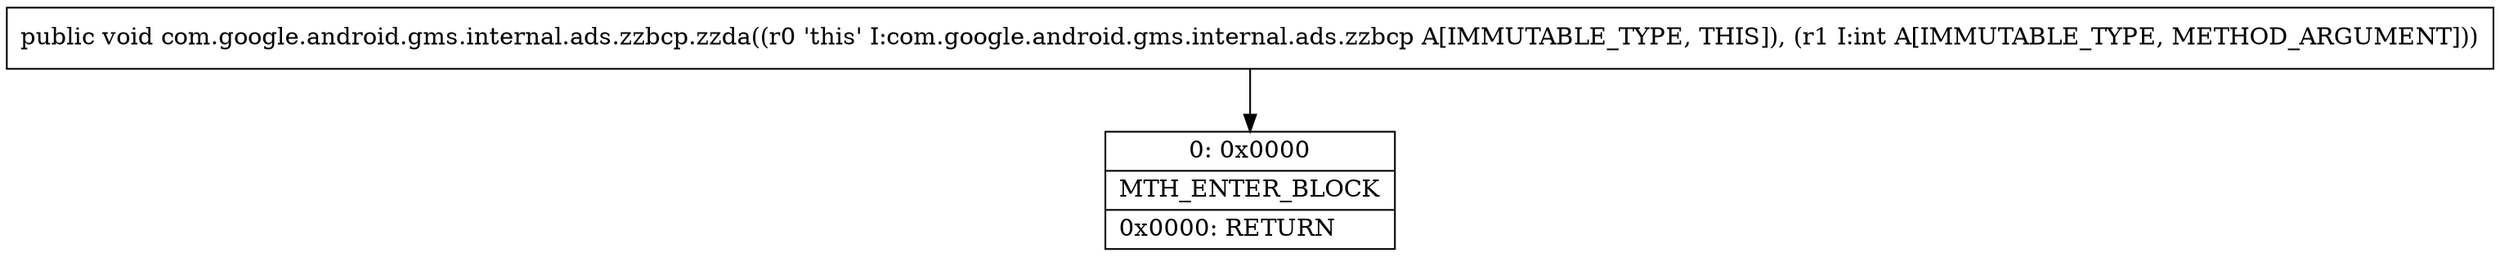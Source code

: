 digraph "CFG forcom.google.android.gms.internal.ads.zzbcp.zzda(I)V" {
Node_0 [shape=record,label="{0\:\ 0x0000|MTH_ENTER_BLOCK\l|0x0000: RETURN   \l}"];
MethodNode[shape=record,label="{public void com.google.android.gms.internal.ads.zzbcp.zzda((r0 'this' I:com.google.android.gms.internal.ads.zzbcp A[IMMUTABLE_TYPE, THIS]), (r1 I:int A[IMMUTABLE_TYPE, METHOD_ARGUMENT])) }"];
MethodNode -> Node_0;
}

